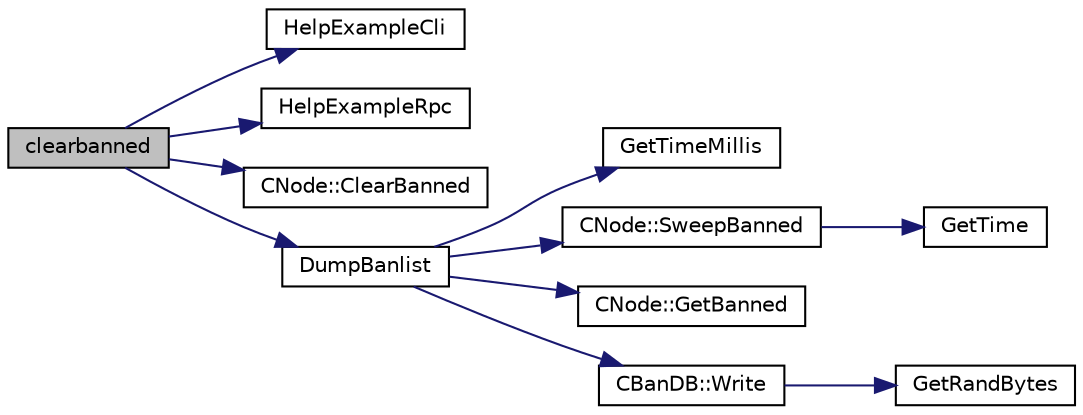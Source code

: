 digraph "clearbanned"
{
  edge [fontname="Helvetica",fontsize="10",labelfontname="Helvetica",labelfontsize="10"];
  node [fontname="Helvetica",fontsize="10",shape=record];
  rankdir="LR";
  Node7 [label="clearbanned",height=0.2,width=0.4,color="black", fillcolor="grey75", style="filled", fontcolor="black"];
  Node7 -> Node8 [color="midnightblue",fontsize="10",style="solid",fontname="Helvetica"];
  Node8 [label="HelpExampleCli",height=0.2,width=0.4,color="black", fillcolor="white", style="filled",URL="$d6/d76/rpcserver_8cpp.html#ac01ac6eab5467567ed0da106814e04ec"];
  Node7 -> Node9 [color="midnightblue",fontsize="10",style="solid",fontname="Helvetica"];
  Node9 [label="HelpExampleRpc",height=0.2,width=0.4,color="black", fillcolor="white", style="filled",URL="$d6/d76/rpcserver_8cpp.html#a06ea60e24e5a1053a14a11b1009bf9ef"];
  Node7 -> Node10 [color="midnightblue",fontsize="10",style="solid",fontname="Helvetica"];
  Node10 [label="CNode::ClearBanned",height=0.2,width=0.4,color="black", fillcolor="white", style="filled",URL="$d1/d64/class_c_node.html#ad75b43ab81213b74446163211c24246a"];
  Node7 -> Node11 [color="midnightblue",fontsize="10",style="solid",fontname="Helvetica"];
  Node11 [label="DumpBanlist",height=0.2,width=0.4,color="black", fillcolor="white", style="filled",URL="$dd/d84/net_8cpp.html#af593c31ddb8a6d2f3c6faf63c28b5aa9"];
  Node11 -> Node12 [color="midnightblue",fontsize="10",style="solid",fontname="Helvetica"];
  Node12 [label="GetTimeMillis",height=0.2,width=0.4,color="black", fillcolor="white", style="filled",URL="$d8/d3c/util_8h.html#a139d0fe6387b9e230a9b8bb12d9b43b9"];
  Node11 -> Node13 [color="midnightblue",fontsize="10",style="solid",fontname="Helvetica"];
  Node13 [label="CNode::SweepBanned",height=0.2,width=0.4,color="black", fillcolor="white", style="filled",URL="$d1/d64/class_c_node.html#ad8b42ef7c930421014b59e845ec5295b",tooltip="clean unused entires (if bantime has expired) "];
  Node13 -> Node14 [color="midnightblue",fontsize="10",style="solid",fontname="Helvetica"];
  Node14 [label="GetTime",height=0.2,width=0.4,color="black", fillcolor="white", style="filled",URL="$df/d2d/util_8cpp.html#a46fac5fba8ba905b5f9acb364f5d8c6f"];
  Node11 -> Node15 [color="midnightblue",fontsize="10",style="solid",fontname="Helvetica"];
  Node15 [label="CNode::GetBanned",height=0.2,width=0.4,color="black", fillcolor="white", style="filled",URL="$d1/d64/class_c_node.html#ac7dc25e8d4c24df89befe4dcc2060372"];
  Node11 -> Node16 [color="midnightblue",fontsize="10",style="solid",fontname="Helvetica"];
  Node16 [label="CBanDB::Write",height=0.2,width=0.4,color="black", fillcolor="white", style="filled",URL="$dd/db6/class_c_ban_d_b.html#a0550a06c6b5987869f557467fe7f9896"];
  Node16 -> Node17 [color="midnightblue",fontsize="10",style="solid",fontname="Helvetica"];
  Node17 [label="GetRandBytes",height=0.2,width=0.4,color="black", fillcolor="white", style="filled",URL="$df/d2d/util_8cpp.html#acf52c2aa8213c7b15e26594a2264ed8a"];
}
